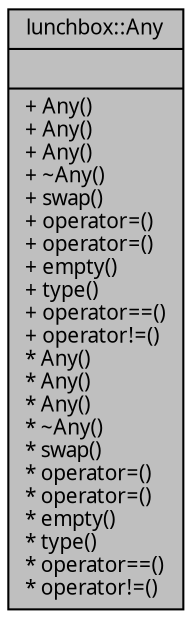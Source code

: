 digraph "lunchbox::Any"
{
  edge [fontname="Sans",fontsize="10",labelfontname="Sans",labelfontsize="10"];
  node [fontname="Sans",fontsize="10",shape=record];
  Node1 [label="{lunchbox::Any\n||+ Any()\l+ Any()\l+ Any()\l+ ~Any()\l+ swap()\l+ operator=()\l+ operator=()\l+ empty()\l+ type()\l+ operator==()\l+ operator!=()\l* Any()\l* Any()\l* Any()\l* ~Any()\l* swap()\l* operator=()\l* operator=()\l* empty()\l* type()\l* operator==()\l* operator!=()\l}",height=0.2,width=0.4,color="black", fillcolor="grey75", style="filled" fontcolor="black"];
}
